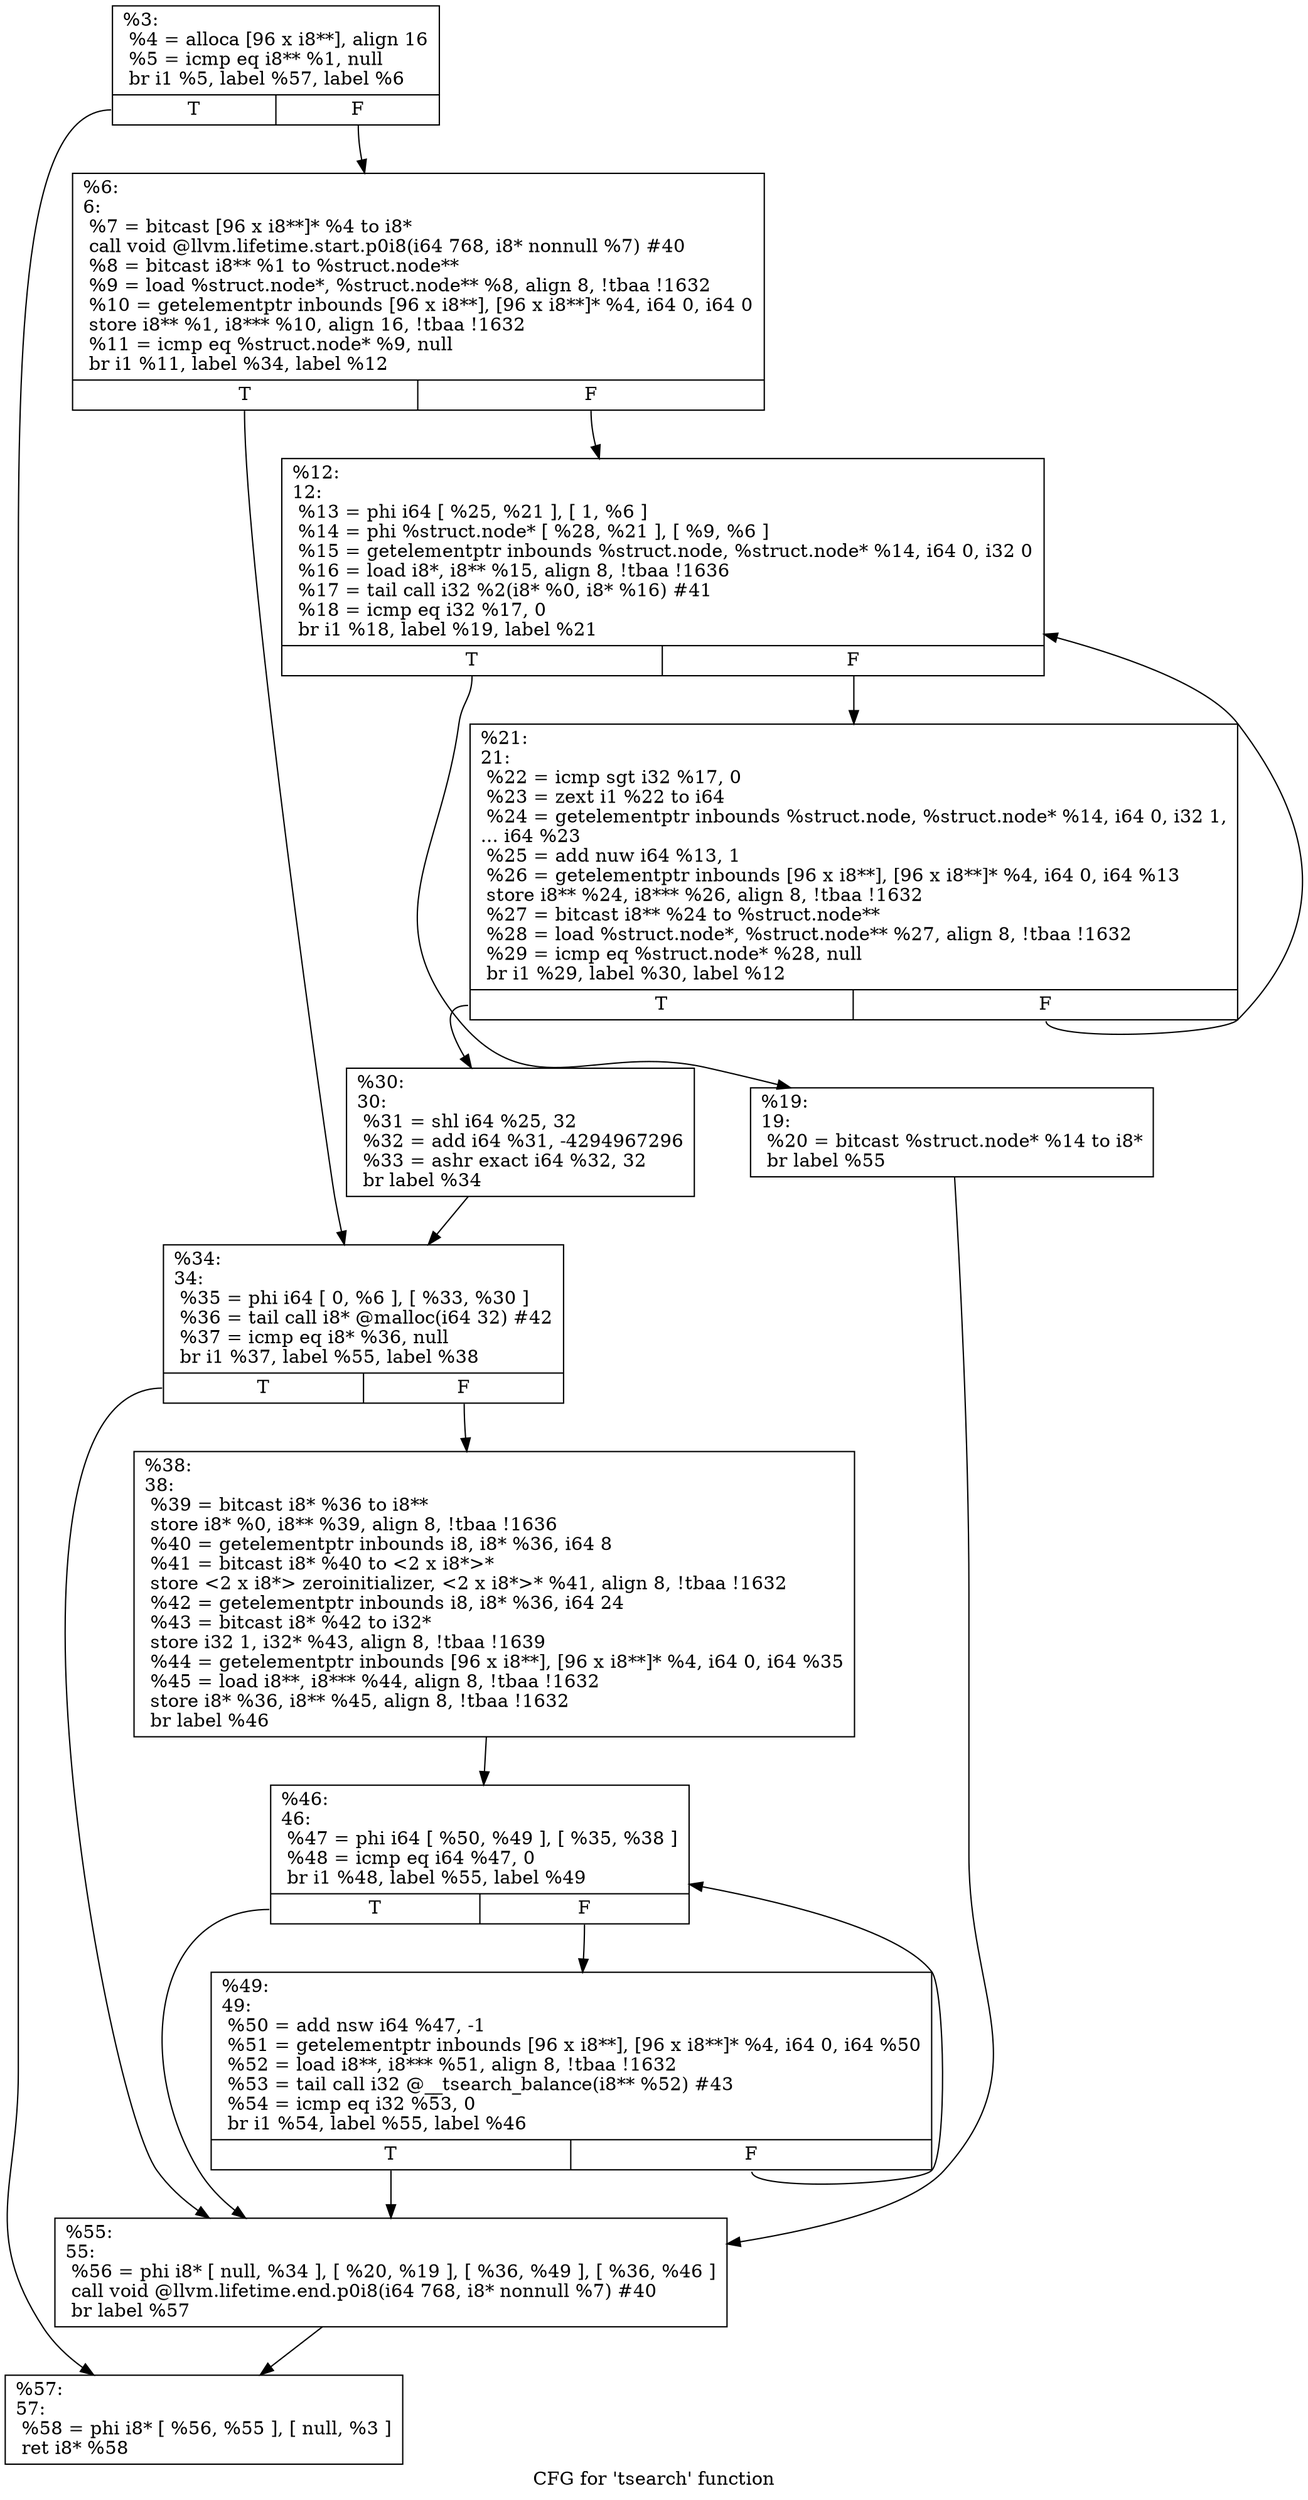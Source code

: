 digraph "CFG for 'tsearch' function" {
	label="CFG for 'tsearch' function";

	Node0x1b6a130 [shape=record,label="{%3:\l  %4 = alloca [96 x i8**], align 16\l  %5 = icmp eq i8** %1, null\l  br i1 %5, label %57, label %6\l|{<s0>T|<s1>F}}"];
	Node0x1b6a130:s0 -> Node0x1b6a510;
	Node0x1b6a130:s1 -> Node0x1b6a1f0;
	Node0x1b6a1f0 [shape=record,label="{%6:\l6:                                                \l  %7 = bitcast [96 x i8**]* %4 to i8*\l  call void @llvm.lifetime.start.p0i8(i64 768, i8* nonnull %7) #40\l  %8 = bitcast i8** %1 to %struct.node**\l  %9 = load %struct.node*, %struct.node** %8, align 8, !tbaa !1632\l  %10 = getelementptr inbounds [96 x i8**], [96 x i8**]* %4, i64 0, i64 0\l  store i8** %1, i8*** %10, align 16, !tbaa !1632\l  %11 = icmp eq %struct.node* %9, null\l  br i1 %11, label %34, label %12\l|{<s0>T|<s1>F}}"];
	Node0x1b6a1f0:s0 -> Node0x1b6a380;
	Node0x1b6a1f0:s1 -> Node0x1b6a240;
	Node0x1b6a240 [shape=record,label="{%12:\l12:                                               \l  %13 = phi i64 [ %25, %21 ], [ 1, %6 ]\l  %14 = phi %struct.node* [ %28, %21 ], [ %9, %6 ]\l  %15 = getelementptr inbounds %struct.node, %struct.node* %14, i64 0, i32 0\l  %16 = load i8*, i8** %15, align 8, !tbaa !1636\l  %17 = tail call i32 %2(i8* %0, i8* %16) #41\l  %18 = icmp eq i32 %17, 0\l  br i1 %18, label %19, label %21\l|{<s0>T|<s1>F}}"];
	Node0x1b6a240:s0 -> Node0x1b6a290;
	Node0x1b6a240:s1 -> Node0x1b6a2e0;
	Node0x1b6a290 [shape=record,label="{%19:\l19:                                               \l  %20 = bitcast %struct.node* %14 to i8*\l  br label %55\l}"];
	Node0x1b6a290 -> Node0x1b6a4c0;
	Node0x1b6a2e0 [shape=record,label="{%21:\l21:                                               \l  %22 = icmp sgt i32 %17, 0\l  %23 = zext i1 %22 to i64\l  %24 = getelementptr inbounds %struct.node, %struct.node* %14, i64 0, i32 1,\l... i64 %23\l  %25 = add nuw i64 %13, 1\l  %26 = getelementptr inbounds [96 x i8**], [96 x i8**]* %4, i64 0, i64 %13\l  store i8** %24, i8*** %26, align 8, !tbaa !1632\l  %27 = bitcast i8** %24 to %struct.node**\l  %28 = load %struct.node*, %struct.node** %27, align 8, !tbaa !1632\l  %29 = icmp eq %struct.node* %28, null\l  br i1 %29, label %30, label %12\l|{<s0>T|<s1>F}}"];
	Node0x1b6a2e0:s0 -> Node0x1b6a330;
	Node0x1b6a2e0:s1 -> Node0x1b6a240;
	Node0x1b6a330 [shape=record,label="{%30:\l30:                                               \l  %31 = shl i64 %25, 32\l  %32 = add i64 %31, -4294967296\l  %33 = ashr exact i64 %32, 32\l  br label %34\l}"];
	Node0x1b6a330 -> Node0x1b6a380;
	Node0x1b6a380 [shape=record,label="{%34:\l34:                                               \l  %35 = phi i64 [ 0, %6 ], [ %33, %30 ]\l  %36 = tail call i8* @malloc(i64 32) #42\l  %37 = icmp eq i8* %36, null\l  br i1 %37, label %55, label %38\l|{<s0>T|<s1>F}}"];
	Node0x1b6a380:s0 -> Node0x1b6a4c0;
	Node0x1b6a380:s1 -> Node0x1b6a3d0;
	Node0x1b6a3d0 [shape=record,label="{%38:\l38:                                               \l  %39 = bitcast i8* %36 to i8**\l  store i8* %0, i8** %39, align 8, !tbaa !1636\l  %40 = getelementptr inbounds i8, i8* %36, i64 8\l  %41 = bitcast i8* %40 to \<2 x i8*\>*\l  store \<2 x i8*\> zeroinitializer, \<2 x i8*\>* %41, align 8, !tbaa !1632\l  %42 = getelementptr inbounds i8, i8* %36, i64 24\l  %43 = bitcast i8* %42 to i32*\l  store i32 1, i32* %43, align 8, !tbaa !1639\l  %44 = getelementptr inbounds [96 x i8**], [96 x i8**]* %4, i64 0, i64 %35\l  %45 = load i8**, i8*** %44, align 8, !tbaa !1632\l  store i8* %36, i8** %45, align 8, !tbaa !1632\l  br label %46\l}"];
	Node0x1b6a3d0 -> Node0x1b6a420;
	Node0x1b6a420 [shape=record,label="{%46:\l46:                                               \l  %47 = phi i64 [ %50, %49 ], [ %35, %38 ]\l  %48 = icmp eq i64 %47, 0\l  br i1 %48, label %55, label %49\l|{<s0>T|<s1>F}}"];
	Node0x1b6a420:s0 -> Node0x1b6a4c0;
	Node0x1b6a420:s1 -> Node0x1b6a470;
	Node0x1b6a470 [shape=record,label="{%49:\l49:                                               \l  %50 = add nsw i64 %47, -1\l  %51 = getelementptr inbounds [96 x i8**], [96 x i8**]* %4, i64 0, i64 %50\l  %52 = load i8**, i8*** %51, align 8, !tbaa !1632\l  %53 = tail call i32 @__tsearch_balance(i8** %52) #43\l  %54 = icmp eq i32 %53, 0\l  br i1 %54, label %55, label %46\l|{<s0>T|<s1>F}}"];
	Node0x1b6a470:s0 -> Node0x1b6a4c0;
	Node0x1b6a470:s1 -> Node0x1b6a420;
	Node0x1b6a4c0 [shape=record,label="{%55:\l55:                                               \l  %56 = phi i8* [ null, %34 ], [ %20, %19 ], [ %36, %49 ], [ %36, %46 ]\l  call void @llvm.lifetime.end.p0i8(i64 768, i8* nonnull %7) #40\l  br label %57\l}"];
	Node0x1b6a4c0 -> Node0x1b6a510;
	Node0x1b6a510 [shape=record,label="{%57:\l57:                                               \l  %58 = phi i8* [ %56, %55 ], [ null, %3 ]\l  ret i8* %58\l}"];
}
